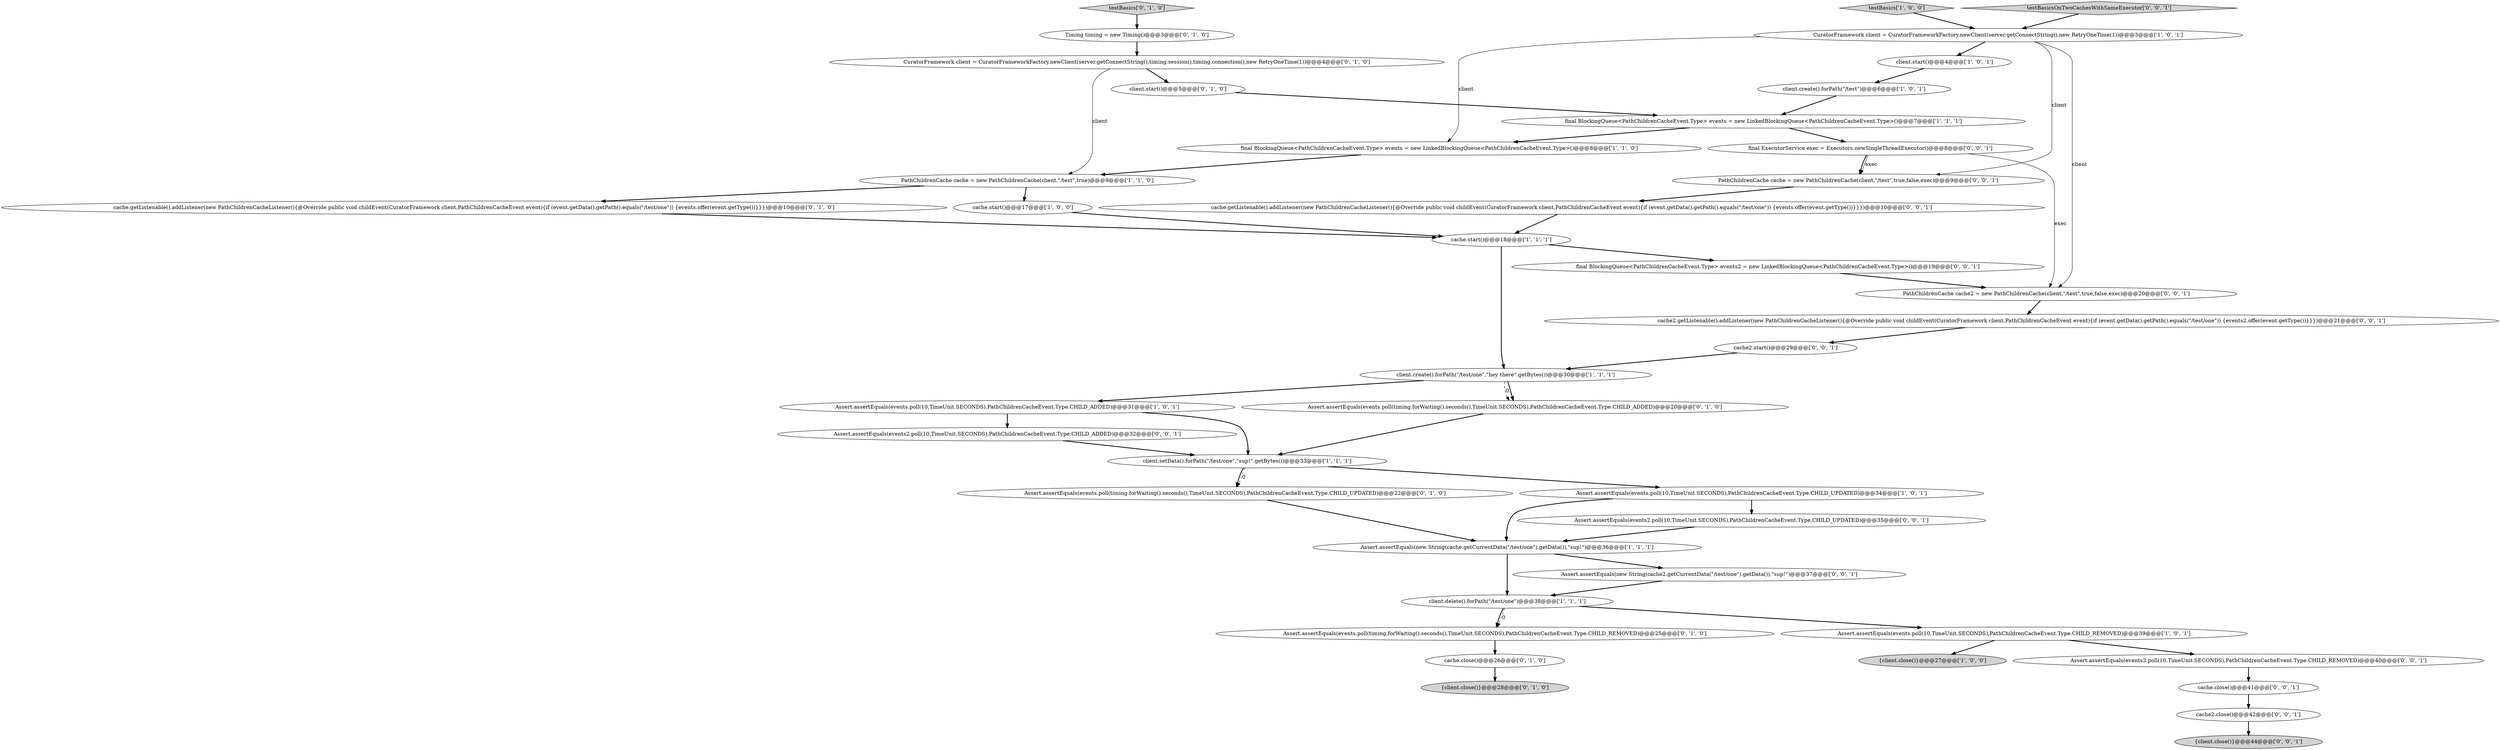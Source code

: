 digraph {
36 [style = filled, label = "cache2.getListenable().addListener(new PathChildrenCacheListener(){@Override public void childEvent(CuratorFramework client,PathChildrenCacheEvent event){if (event.getData().getPath().equals(\"/test/one\")) {events2.offer(event.getType())}}})@@@21@@@['0', '0', '1']", fillcolor = white, shape = ellipse image = "AAA0AAABBB3BBB"];
17 [style = filled, label = "testBasics['0', '1', '0']", fillcolor = lightgray, shape = diamond image = "AAA0AAABBB2BBB"];
13 [style = filled, label = "client.create().forPath(\"/test\")@@@6@@@['1', '0', '1']", fillcolor = white, shape = ellipse image = "AAA0AAABBB1BBB"];
1 [style = filled, label = "PathChildrenCache cache = new PathChildrenCache(client,\"/test\",true)@@@9@@@['1', '1', '0']", fillcolor = white, shape = ellipse image = "AAA0AAABBB1BBB"];
16 [style = filled, label = "client.delete().forPath(\"/test/one\")@@@38@@@['1', '1', '1']", fillcolor = white, shape = ellipse image = "AAA0AAABBB1BBB"];
20 [style = filled, label = "CuratorFramework client = CuratorFrameworkFactory.newClient(server.getConnectString(),timing.session(),timing.connection(),new RetryOneTime(1))@@@4@@@['0', '1', '0']", fillcolor = white, shape = ellipse image = "AAA1AAABBB2BBB"];
22 [style = filled, label = "Assert.assertEquals(events.poll(timing.forWaiting().seconds(),TimeUnit.SECONDS),PathChildrenCacheEvent.Type.CHILD_UPDATED)@@@22@@@['0', '1', '0']", fillcolor = white, shape = ellipse image = "AAA1AAABBB2BBB"];
23 [style = filled, label = "Assert.assertEquals(events.poll(timing.forWaiting().seconds(),TimeUnit.SECONDS),PathChildrenCacheEvent.Type.CHILD_REMOVED)@@@25@@@['0', '1', '0']", fillcolor = white, shape = ellipse image = "AAA1AAABBB2BBB"];
10 [style = filled, label = "final BlockingQueue<PathChildrenCacheEvent.Type> events = new LinkedBlockingQueue<PathChildrenCacheEvent.Type>()@@@8@@@['1', '1', '0']", fillcolor = white, shape = ellipse image = "AAA0AAABBB1BBB"];
25 [style = filled, label = "{client.close()}@@@28@@@['0', '1', '0']", fillcolor = lightgray, shape = ellipse image = "AAA0AAABBB2BBB"];
7 [style = filled, label = "Assert.assertEquals(new String(cache.getCurrentData(\"/test/one\").getData()),\"sup!\")@@@36@@@['1', '1', '1']", fillcolor = white, shape = ellipse image = "AAA0AAABBB1BBB"];
39 [style = filled, label = "cache.close()@@@41@@@['0', '0', '1']", fillcolor = white, shape = ellipse image = "AAA0AAABBB3BBB"];
38 [style = filled, label = "{client.close()}@@@44@@@['0', '0', '1']", fillcolor = lightgray, shape = ellipse image = "AAA0AAABBB3BBB"];
18 [style = filled, label = "cache.getListenable().addListener(new PathChildrenCacheListener(){@Override public void childEvent(CuratorFramework client,PathChildrenCacheEvent event){if (event.getData().getPath().equals(\"/test/one\")) {events.offer(event.getType())}}})@@@10@@@['0', '1', '0']", fillcolor = white, shape = ellipse image = "AAA0AAABBB2BBB"];
40 [style = filled, label = "final ExecutorService exec = Executors.newSingleThreadExecutor()@@@8@@@['0', '0', '1']", fillcolor = white, shape = ellipse image = "AAA0AAABBB3BBB"];
4 [style = filled, label = "Assert.assertEquals(events.poll(10,TimeUnit.SECONDS),PathChildrenCacheEvent.Type.CHILD_REMOVED)@@@39@@@['1', '0', '1']", fillcolor = white, shape = ellipse image = "AAA0AAABBB1BBB"];
41 [style = filled, label = "Assert.assertEquals(events2.poll(10,TimeUnit.SECONDS),PathChildrenCacheEvent.Type.CHILD_ADDED)@@@32@@@['0', '0', '1']", fillcolor = white, shape = ellipse image = "AAA0AAABBB3BBB"];
24 [style = filled, label = "cache.close()@@@26@@@['0', '1', '0']", fillcolor = white, shape = ellipse image = "AAA0AAABBB2BBB"];
11 [style = filled, label = "final BlockingQueue<PathChildrenCacheEvent.Type> events = new LinkedBlockingQueue<PathChildrenCacheEvent.Type>()@@@7@@@['1', '1', '1']", fillcolor = white, shape = ellipse image = "AAA0AAABBB1BBB"];
29 [style = filled, label = "Assert.assertEquals(events2.poll(10,TimeUnit.SECONDS),PathChildrenCacheEvent.Type.CHILD_REMOVED)@@@40@@@['0', '0', '1']", fillcolor = white, shape = ellipse image = "AAA0AAABBB3BBB"];
27 [style = filled, label = "PathChildrenCache cache2 = new PathChildrenCache(client,\"/test\",true,false,exec)@@@20@@@['0', '0', '1']", fillcolor = white, shape = ellipse image = "AAA0AAABBB3BBB"];
19 [style = filled, label = "client.start()@@@5@@@['0', '1', '0']", fillcolor = white, shape = ellipse image = "AAA0AAABBB2BBB"];
6 [style = filled, label = "client.create().forPath(\"/test/one\",\"hey there\".getBytes())@@@30@@@['1', '1', '1']", fillcolor = white, shape = ellipse image = "AAA0AAABBB1BBB"];
28 [style = filled, label = "cache.getListenable().addListener(new PathChildrenCacheListener(){@Override public void childEvent(CuratorFramework client,PathChildrenCacheEvent event){if (event.getData().getPath().equals(\"/test/one\")) {events.offer(event.getType())}}})@@@10@@@['0', '0', '1']", fillcolor = white, shape = ellipse image = "AAA0AAABBB3BBB"];
0 [style = filled, label = "client.start()@@@4@@@['1', '0', '1']", fillcolor = white, shape = ellipse image = "AAA0AAABBB1BBB"];
9 [style = filled, label = "{client.close()}@@@27@@@['1', '0', '0']", fillcolor = lightgray, shape = ellipse image = "AAA0AAABBB1BBB"];
12 [style = filled, label = "cache.start()@@@18@@@['1', '1', '1']", fillcolor = white, shape = ellipse image = "AAA0AAABBB1BBB"];
35 [style = filled, label = "PathChildrenCache cache = new PathChildrenCache(client,\"/test\",true,false,exec)@@@9@@@['0', '0', '1']", fillcolor = white, shape = ellipse image = "AAA0AAABBB3BBB"];
31 [style = filled, label = "Assert.assertEquals(new String(cache2.getCurrentData(\"/test/one\").getData()),\"sup!\")@@@37@@@['0', '0', '1']", fillcolor = white, shape = ellipse image = "AAA0AAABBB3BBB"];
34 [style = filled, label = "final BlockingQueue<PathChildrenCacheEvent.Type> events2 = new LinkedBlockingQueue<PathChildrenCacheEvent.Type>()@@@19@@@['0', '0', '1']", fillcolor = white, shape = ellipse image = "AAA0AAABBB3BBB"];
21 [style = filled, label = "Assert.assertEquals(events.poll(timing.forWaiting().seconds(),TimeUnit.SECONDS),PathChildrenCacheEvent.Type.CHILD_ADDED)@@@20@@@['0', '1', '0']", fillcolor = white, shape = ellipse image = "AAA1AAABBB2BBB"];
3 [style = filled, label = "client.setData().forPath(\"/test/one\",\"sup!\".getBytes())@@@33@@@['1', '1', '1']", fillcolor = white, shape = ellipse image = "AAA0AAABBB1BBB"];
15 [style = filled, label = "testBasics['1', '0', '0']", fillcolor = lightgray, shape = diamond image = "AAA0AAABBB1BBB"];
33 [style = filled, label = "testBasicsOnTwoCachesWithSameExecutor['0', '0', '1']", fillcolor = lightgray, shape = diamond image = "AAA0AAABBB3BBB"];
37 [style = filled, label = "cache2.close()@@@42@@@['0', '0', '1']", fillcolor = white, shape = ellipse image = "AAA0AAABBB3BBB"];
8 [style = filled, label = "cache.start()@@@17@@@['1', '0', '0']", fillcolor = white, shape = ellipse image = "AAA0AAABBB1BBB"];
30 [style = filled, label = "cache2.start()@@@29@@@['0', '0', '1']", fillcolor = white, shape = ellipse image = "AAA0AAABBB3BBB"];
5 [style = filled, label = "CuratorFramework client = CuratorFrameworkFactory.newClient(server.getConnectString(),new RetryOneTime(1))@@@3@@@['1', '0', '1']", fillcolor = white, shape = ellipse image = "AAA0AAABBB1BBB"];
2 [style = filled, label = "Assert.assertEquals(events.poll(10,TimeUnit.SECONDS),PathChildrenCacheEvent.Type.CHILD_ADDED)@@@31@@@['1', '0', '1']", fillcolor = white, shape = ellipse image = "AAA0AAABBB1BBB"];
26 [style = filled, label = "Timing timing = new Timing()@@@3@@@['0', '1', '0']", fillcolor = white, shape = ellipse image = "AAA0AAABBB2BBB"];
32 [style = filled, label = "Assert.assertEquals(events2.poll(10,TimeUnit.SECONDS),PathChildrenCacheEvent.Type.CHILD_UPDATED)@@@35@@@['0', '0', '1']", fillcolor = white, shape = ellipse image = "AAA0AAABBB3BBB"];
14 [style = filled, label = "Assert.assertEquals(events.poll(10,TimeUnit.SECONDS),PathChildrenCacheEvent.Type.CHILD_UPDATED)@@@34@@@['1', '0', '1']", fillcolor = white, shape = ellipse image = "AAA0AAABBB1BBB"];
33->5 [style = bold, label=""];
14->7 [style = bold, label=""];
21->3 [style = bold, label=""];
17->26 [style = bold, label=""];
3->14 [style = bold, label=""];
40->27 [style = solid, label="exec"];
40->35 [style = solid, label="exec"];
8->12 [style = bold, label=""];
16->4 [style = bold, label=""];
28->12 [style = bold, label=""];
3->22 [style = dashed, label="0"];
14->32 [style = bold, label=""];
23->24 [style = bold, label=""];
20->1 [style = solid, label="client"];
16->23 [style = dashed, label="0"];
36->30 [style = bold, label=""];
11->40 [style = bold, label=""];
5->35 [style = solid, label="client"];
26->20 [style = bold, label=""];
7->16 [style = bold, label=""];
1->8 [style = bold, label=""];
2->41 [style = bold, label=""];
1->18 [style = bold, label=""];
12->34 [style = bold, label=""];
0->13 [style = bold, label=""];
35->28 [style = bold, label=""];
6->2 [style = bold, label=""];
20->19 [style = bold, label=""];
2->3 [style = bold, label=""];
5->10 [style = solid, label="client"];
6->21 [style = bold, label=""];
10->1 [style = bold, label=""];
27->36 [style = bold, label=""];
13->11 [style = bold, label=""];
5->0 [style = bold, label=""];
11->10 [style = bold, label=""];
37->38 [style = bold, label=""];
16->23 [style = bold, label=""];
19->11 [style = bold, label=""];
7->31 [style = bold, label=""];
30->6 [style = bold, label=""];
29->39 [style = bold, label=""];
5->27 [style = solid, label="client"];
4->9 [style = bold, label=""];
22->7 [style = bold, label=""];
41->3 [style = bold, label=""];
15->5 [style = bold, label=""];
6->21 [style = dashed, label="0"];
3->22 [style = bold, label=""];
24->25 [style = bold, label=""];
32->7 [style = bold, label=""];
18->12 [style = bold, label=""];
40->35 [style = bold, label=""];
4->29 [style = bold, label=""];
39->37 [style = bold, label=""];
31->16 [style = bold, label=""];
12->6 [style = bold, label=""];
34->27 [style = bold, label=""];
}
